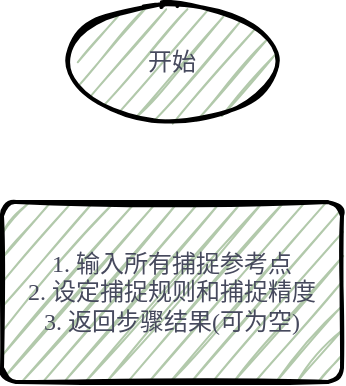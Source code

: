 <mxfile version="16.5.6" type="github" pages="2">
  <diagram id="wzdsWw9jXHrM9GS0sqsX" name="第 1 页">
    <mxGraphModel dx="1588" dy="659" grid="1" gridSize="10" guides="1" tooltips="1" connect="1" arrows="1" fold="1" page="0" pageScale="1" pageWidth="827" pageHeight="1169" math="0" shadow="0">
      <root>
        <mxCell id="0" />
        <mxCell id="1" parent="0" />
        <mxCell id="fWwcOxU5g4pAKZFCgniP-1" value="开始" style="strokeWidth=2;html=1;shape=mxgraph.flowchart.start_1;whiteSpace=wrap;rounded=1;sketch=1;fontFamily=Comic Sans MS;fontColor=#46495D;fillColor=#B2C9AB;" vertex="1" parent="1">
          <mxGeometry x="-110" y="120" width="100" height="60" as="geometry" />
        </mxCell>
        <mxCell id="fWwcOxU5g4pAKZFCgniP-2" value="1. 输入所有捕捉参考点&lt;br&gt;2. 设定捕捉规则和捕捉精度&lt;br&gt;3. 返回步骤结果(可为空)" style="rounded=1;whiteSpace=wrap;html=1;absoluteArcSize=1;arcSize=14;strokeWidth=2;sketch=1;fontFamily=Comic Sans MS;fontColor=#46495D;fillColor=#B2C9AB;" vertex="1" parent="1">
          <mxGeometry x="-145" y="220" width="170" height="90" as="geometry" />
        </mxCell>
      </root>
    </mxGraphModel>
  </diagram>
  <diagram id="rsBDB1h3VEh9B0MV6QZG" name="bim-viewer">
    <mxGraphModel dx="2226" dy="1191" grid="1" gridSize="10" guides="1" tooltips="1" connect="1" arrows="1" fold="1" page="0" pageScale="1" pageWidth="827" pageHeight="1169" math="0" shadow="0">
      <root>
        <mxCell id="Tq8Bxf-71OLsYApR5Mtn-0" />
        <mxCell id="Tq8Bxf-71OLsYApR5Mtn-1" parent="Tq8Bxf-71OLsYApR5Mtn-0" />
        <mxCell id="Tq8Bxf-71OLsYApR5Mtn-28" style="edgeStyle=orthogonalEdgeStyle;rounded=0;orthogonalLoop=1;jettySize=auto;html=1;exitX=1;exitY=0.5;exitDx=0;exitDy=0;entryX=0;entryY=0.5;entryDx=0;entryDy=0;" edge="1" parent="Tq8Bxf-71OLsYApR5Mtn-1" source="Tq8Bxf-71OLsYApR5Mtn-2" target="Tq8Bxf-71OLsYApR5Mtn-27">
          <mxGeometry relative="1" as="geometry" />
        </mxCell>
        <mxCell id="Tq8Bxf-71OLsYApR5Mtn-31" style="edgeStyle=orthogonalEdgeStyle;rounded=0;orthogonalLoop=1;jettySize=auto;html=1;exitX=1;exitY=0.5;exitDx=0;exitDy=0;entryX=0;entryY=0.5;entryDx=0;entryDy=0;" edge="1" parent="Tq8Bxf-71OLsYApR5Mtn-1" source="Tq8Bxf-71OLsYApR5Mtn-2" target="Tq8Bxf-71OLsYApR5Mtn-30">
          <mxGeometry relative="1" as="geometry" />
        </mxCell>
        <mxCell id="Tq8Bxf-71OLsYApR5Mtn-40" style="edgeStyle=orthogonalEdgeStyle;rounded=0;orthogonalLoop=1;jettySize=auto;html=1;exitX=1;exitY=0.5;exitDx=0;exitDy=0;entryX=0;entryY=0.5;entryDx=0;entryDy=0;" edge="1" parent="Tq8Bxf-71OLsYApR5Mtn-1" source="Tq8Bxf-71OLsYApR5Mtn-2" target="Tq8Bxf-71OLsYApR5Mtn-36">
          <mxGeometry relative="1" as="geometry" />
        </mxCell>
        <mxCell id="Tq8Bxf-71OLsYApR5Mtn-41" style="edgeStyle=orthogonalEdgeStyle;rounded=0;orthogonalLoop=1;jettySize=auto;html=1;exitX=1;exitY=0.5;exitDx=0;exitDy=0;entryX=0;entryY=0.5;entryDx=0;entryDy=0;" edge="1" parent="Tq8Bxf-71OLsYApR5Mtn-1" source="Tq8Bxf-71OLsYApR5Mtn-2" target="Tq8Bxf-71OLsYApR5Mtn-39">
          <mxGeometry relative="1" as="geometry">
            <Array as="points">
              <mxPoint x="-140" y="16" />
              <mxPoint x="-140" y="531" />
            </Array>
          </mxGeometry>
        </mxCell>
        <mxCell id="Tq8Bxf-71OLsYApR5Mtn-2" value="&lt;Viewer3DContainer /&gt;" style="swimlane;fontStyle=1;align=center;verticalAlign=top;childLayout=stackLayout;horizontal=1;startSize=26;horizontalStack=0;resizeParent=1;resizeParentMax=0;resizeLast=0;collapsible=1;marginBottom=0;rounded=1;sketch=1;fontFamily=Comic Sans MS;fontColor=#46495D;strokeColor=#788AA3;fillColor=#B2C9AB;" vertex="1" parent="Tq8Bxf-71OLsYApR5Mtn-1">
          <mxGeometry x="-430" y="-10" width="230" height="52" as="geometry" />
        </mxCell>
        <mxCell id="Tq8Bxf-71OLsYApR5Mtn-3" value="+ field: type" style="text;strokeColor=none;fillColor=none;align=left;verticalAlign=top;spacingLeft=4;spacingRight=4;overflow=hidden;rotatable=0;points=[[0,0.5],[1,0.5]];portConstraint=eastwest;rounded=1;sketch=1;fontFamily=Comic Sans MS;fontColor=#46495D;" vertex="1" parent="Tq8Bxf-71OLsYApR5Mtn-2">
          <mxGeometry y="26" width="230" height="26" as="geometry" />
        </mxCell>
        <mxCell id="Tq8Bxf-71OLsYApR5Mtn-14" style="edgeStyle=orthogonalEdgeStyle;rounded=0;orthogonalLoop=1;jettySize=auto;html=1;exitX=1;exitY=0.5;exitDx=0;exitDy=0;entryX=0;entryY=0.5;entryDx=0;entryDy=0;" edge="1" parent="Tq8Bxf-71OLsYApR5Mtn-1" source="Tq8Bxf-71OLsYApR5Mtn-2" target="Tq8Bxf-71OLsYApR5Mtn-8">
          <mxGeometry relative="1" as="geometry">
            <mxPoint x="130" y="-44" as="sourcePoint" />
          </mxGeometry>
        </mxCell>
        <mxCell id="Tq8Bxf-71OLsYApR5Mtn-8" value="View3D" style="swimlane;fontStyle=1;align=center;verticalAlign=top;childLayout=stackLayout;horizontal=1;startSize=26;horizontalStack=0;resizeParent=1;resizeParentMax=0;resizeLast=0;collapsible=1;marginBottom=0;rounded=1;sketch=1;fontFamily=Comic Sans MS;fontColor=#46495D;strokeColor=#788AA3;fillColor=#B2C9AB;" vertex="1" parent="Tq8Bxf-71OLsYApR5Mtn-1">
          <mxGeometry x="200" y="10" width="160" height="398" as="geometry" />
        </mxCell>
        <mxCell id="Tq8Bxf-71OLsYApR5Mtn-9" value="+ renderer" style="text;strokeColor=none;fillColor=none;align=left;verticalAlign=top;spacingLeft=4;spacingRight=4;overflow=hidden;rotatable=0;points=[[0,0.5],[1,0.5]];portConstraint=eastwest;rounded=1;sketch=1;fontFamily=Comic Sans MS;fontColor=#46495D;" vertex="1" parent="Tq8Bxf-71OLsYApR5Mtn-8">
          <mxGeometry y="26" width="160" height="26" as="geometry" />
        </mxCell>
        <mxCell id="Tq8Bxf-71OLsYApR5Mtn-16" value="+ css2dRenderer" style="text;strokeColor=none;fillColor=none;align=left;verticalAlign=top;spacingLeft=4;spacingRight=4;overflow=hidden;rotatable=0;points=[[0,0.5],[1,0.5]];portConstraint=eastwest;rounded=1;sketch=1;fontFamily=Comic Sans MS;fontColor=#46495D;" vertex="1" parent="Tq8Bxf-71OLsYApR5Mtn-8">
          <mxGeometry y="52" width="160" height="26" as="geometry" />
        </mxCell>
        <mxCell id="Tq8Bxf-71OLsYApR5Mtn-67" value="+ scene" style="text;strokeColor=none;fillColor=none;align=left;verticalAlign=top;spacingLeft=4;spacingRight=4;overflow=hidden;rotatable=0;points=[[0,0.5],[1,0.5]];portConstraint=eastwest;rounded=1;sketch=1;fontFamily=Comic Sans MS;fontColor=#46495D;" vertex="1" parent="Tq8Bxf-71OLsYApR5Mtn-8">
          <mxGeometry y="78" width="160" height="26" as="geometry" />
        </mxCell>
        <mxCell id="Tq8Bxf-71OLsYApR5Mtn-68" value="+ controls" style="text;strokeColor=none;fillColor=none;align=left;verticalAlign=top;spacingLeft=4;spacingRight=4;overflow=hidden;rotatable=0;points=[[0,0.5],[1,0.5]];portConstraint=eastwest;rounded=1;sketch=1;fontFamily=Comic Sans MS;fontColor=#46495D;" vertex="1" parent="Tq8Bxf-71OLsYApR5Mtn-8">
          <mxGeometry y="104" width="160" height="26" as="geometry" />
        </mxCell>
        <mxCell id="Tq8Bxf-71OLsYApR5Mtn-42" value="+ stats" style="text;strokeColor=none;fillColor=none;align=left;verticalAlign=top;spacingLeft=4;spacingRight=4;overflow=hidden;rotatable=0;points=[[0,0.5],[1,0.5]];portConstraint=eastwest;rounded=1;sketch=1;fontFamily=Comic Sans MS;fontColor=#46495D;" vertex="1" parent="Tq8Bxf-71OLsYApR5Mtn-8">
          <mxGeometry y="130" width="160" height="26" as="geometry" />
        </mxCell>
        <mxCell id="Tq8Bxf-71OLsYApR5Mtn-10" value="" style="line;strokeWidth=1;fillColor=none;align=left;verticalAlign=middle;spacingTop=-1;spacingLeft=3;spacingRight=3;rotatable=0;labelPosition=right;points=[];portConstraint=eastwest;rounded=1;sketch=1;fontFamily=Comic Sans MS;fontColor=#46495D;" vertex="1" parent="Tq8Bxf-71OLsYApR5Mtn-8">
          <mxGeometry y="156" width="160" height="8" as="geometry" />
        </mxCell>
        <mxCell id="Tq8Bxf-71OLsYApR5Mtn-11" value="+ animate()" style="text;strokeColor=none;fillColor=none;align=left;verticalAlign=top;spacingLeft=4;spacingRight=4;overflow=hidden;rotatable=0;points=[[0,0.5],[1,0.5]];portConstraint=eastwest;rounded=1;sketch=1;fontFamily=Comic Sans MS;fontColor=#46495D;" vertex="1" parent="Tq8Bxf-71OLsYApR5Mtn-8">
          <mxGeometry y="164" width="160" height="26" as="geometry" />
        </mxCell>
        <mxCell id="Tq8Bxf-71OLsYApR5Mtn-17" value="+ resize()" style="text;strokeColor=none;fillColor=none;align=left;verticalAlign=top;spacingLeft=4;spacingRight=4;overflow=hidden;rotatable=0;points=[[0,0.5],[1,0.5]];portConstraint=eastwest;rounded=1;sketch=1;fontFamily=Comic Sans MS;fontColor=#46495D;" vertex="1" parent="Tq8Bxf-71OLsYApR5Mtn-8">
          <mxGeometry y="190" width="160" height="26" as="geometry" />
        </mxCell>
        <mxCell id="Tq8Bxf-71OLsYApR5Mtn-18" value="+ watch() selectedObject…" style="text;strokeColor=none;fillColor=none;align=left;verticalAlign=top;spacingLeft=4;spacingRight=4;overflow=hidden;rotatable=0;points=[[0,0.5],[1,0.5]];portConstraint=eastwest;rounded=1;sketch=1;fontFamily=Comic Sans MS;fontColor=#46495D;" vertex="1" parent="Tq8Bxf-71OLsYApR5Mtn-8">
          <mxGeometry y="216" width="160" height="26" as="geometry" />
        </mxCell>
        <mxCell id="Tq8Bxf-71OLsYApR5Mtn-19" value="+ beforeDestroy()" style="text;strokeColor=none;fillColor=none;align=left;verticalAlign=top;spacingLeft=4;spacingRight=4;overflow=hidden;rotatable=0;points=[[0,0.5],[1,0.5]];portConstraint=eastwest;rounded=1;sketch=1;fontFamily=Comic Sans MS;fontColor=#46495D;" vertex="1" parent="Tq8Bxf-71OLsYApR5Mtn-8">
          <mxGeometry y="242" width="160" height="26" as="geometry" />
        </mxCell>
        <mxCell id="Tq8Bxf-71OLsYApR5Mtn-25" value="+ loadModel()" style="text;strokeColor=none;fillColor=none;align=left;verticalAlign=top;spacingLeft=4;spacingRight=4;overflow=hidden;rotatable=0;points=[[0,0.5],[1,0.5]];portConstraint=eastwest;rounded=1;sketch=1;fontFamily=Comic Sans MS;fontColor=#46495D;" vertex="1" parent="Tq8Bxf-71OLsYApR5Mtn-8">
          <mxGeometry y="268" width="160" height="26" as="geometry" />
        </mxCell>
        <mxCell id="Tq8Bxf-71OLsYApR5Mtn-49" value="+ enableRender()" style="text;strokeColor=none;fillColor=none;align=left;verticalAlign=top;spacingLeft=4;spacingRight=4;overflow=hidden;rotatable=0;points=[[0,0.5],[1,0.5]];portConstraint=eastwest;rounded=1;sketch=1;fontFamily=Comic Sans MS;fontColor=#46495D;" vertex="1" parent="Tq8Bxf-71OLsYApR5Mtn-8">
          <mxGeometry y="294" width="160" height="26" as="geometry" />
        </mxCell>
        <mxCell id="Tq8Bxf-71OLsYApR5Mtn-50" value="+ selectObject()" style="text;strokeColor=none;fillColor=none;align=left;verticalAlign=top;spacingLeft=4;spacingRight=4;overflow=hidden;rotatable=0;points=[[0,0.5],[1,0.5]];portConstraint=eastwest;rounded=1;sketch=1;fontFamily=Comic Sans MS;fontColor=#46495D;" vertex="1" parent="Tq8Bxf-71OLsYApR5Mtn-8">
          <mxGeometry y="320" width="160" height="26" as="geometry" />
        </mxCell>
        <mxCell id="Tq8Bxf-71OLsYApR5Mtn-51" value="+ flyTo()" style="text;strokeColor=none;fillColor=none;align=left;verticalAlign=top;spacingLeft=4;spacingRight=4;overflow=hidden;rotatable=0;points=[[0,0.5],[1,0.5]];portConstraint=eastwest;rounded=1;sketch=1;fontFamily=Comic Sans MS;fontColor=#46495D;" vertex="1" parent="Tq8Bxf-71OLsYApR5Mtn-8">
          <mxGeometry y="346" width="160" height="26" as="geometry" />
        </mxCell>
        <mxCell id="Tq8Bxf-71OLsYApR5Mtn-63" value="+ clearSelection()" style="text;strokeColor=none;fillColor=none;align=left;verticalAlign=top;spacingLeft=4;spacingRight=4;overflow=hidden;rotatable=0;points=[[0,0.5],[1,0.5]];portConstraint=eastwest;rounded=1;sketch=1;fontFamily=Comic Sans MS;fontColor=#46495D;" vertex="1" parent="Tq8Bxf-71OLsYApR5Mtn-8">
          <mxGeometry y="372" width="160" height="26" as="geometry" />
        </mxCell>
        <mxCell id="Tq8Bxf-71OLsYApR5Mtn-20" value="CoordinateAxesViewport" style="swimlane;fontStyle=1;align=center;verticalAlign=top;childLayout=stackLayout;horizontal=1;startSize=26;horizontalStack=0;resizeParent=1;resizeParentMax=0;resizeLast=0;collapsible=1;marginBottom=0;rounded=1;sketch=1;fontFamily=Comic Sans MS;fontColor=#46495D;strokeColor=#788AA3;fillColor=#B2C9AB;" vertex="1" parent="Tq8Bxf-71OLsYApR5Mtn-1">
          <mxGeometry x="490" y="30" width="160" height="112" as="geometry" />
        </mxCell>
        <mxCell id="Tq8Bxf-71OLsYApR5Mtn-33" value="// 显示坐标轴" style="text;strokeColor=none;fillColor=none;align=left;verticalAlign=top;spacingLeft=4;spacingRight=4;overflow=hidden;rotatable=0;points=[[0,0.5],[1,0.5]];portConstraint=eastwest;rounded=1;sketch=1;fontFamily=Comic Sans MS;fontColor=#46495D;fontStyle=1" vertex="1" parent="Tq8Bxf-71OLsYApR5Mtn-20">
          <mxGeometry y="26" width="160" height="26" as="geometry" />
        </mxCell>
        <mxCell id="Tq8Bxf-71OLsYApR5Mtn-21" value="+ renderer" style="text;strokeColor=none;fillColor=none;align=left;verticalAlign=top;spacingLeft=4;spacingRight=4;overflow=hidden;rotatable=0;points=[[0,0.5],[1,0.5]];portConstraint=eastwest;rounded=1;sketch=1;fontFamily=Comic Sans MS;fontColor=#46495D;" vertex="1" parent="Tq8Bxf-71OLsYApR5Mtn-20">
          <mxGeometry y="52" width="160" height="26" as="geometry" />
        </mxCell>
        <mxCell id="Tq8Bxf-71OLsYApR5Mtn-22" value="" style="line;strokeWidth=1;fillColor=none;align=left;verticalAlign=middle;spacingTop=-1;spacingLeft=3;spacingRight=3;rotatable=0;labelPosition=right;points=[];portConstraint=eastwest;rounded=1;sketch=1;fontFamily=Comic Sans MS;fontColor=#46495D;" vertex="1" parent="Tq8Bxf-71OLsYApR5Mtn-20">
          <mxGeometry y="78" width="160" height="8" as="geometry" />
        </mxCell>
        <mxCell id="Tq8Bxf-71OLsYApR5Mtn-23" value="+ setHostRenderer()" style="text;strokeColor=none;fillColor=none;align=left;verticalAlign=top;spacingLeft=4;spacingRight=4;overflow=hidden;rotatable=0;points=[[0,0.5],[1,0.5]];portConstraint=eastwest;rounded=1;sketch=1;fontFamily=Comic Sans MS;fontColor=#46495D;" vertex="1" parent="Tq8Bxf-71OLsYApR5Mtn-20">
          <mxGeometry y="86" width="160" height="26" as="geometry" />
        </mxCell>
        <mxCell id="Tq8Bxf-71OLsYApR5Mtn-24" style="edgeStyle=orthogonalEdgeStyle;rounded=0;orthogonalLoop=1;jettySize=auto;html=1;exitX=1;exitY=0.5;exitDx=0;exitDy=0;entryX=0;entryY=0.5;entryDx=0;entryDy=0;" edge="1" parent="Tq8Bxf-71OLsYApR5Mtn-1" source="Tq8Bxf-71OLsYApR5Mtn-9" target="Tq8Bxf-71OLsYApR5Mtn-21">
          <mxGeometry relative="1" as="geometry" />
        </mxCell>
        <mxCell id="Tq8Bxf-71OLsYApR5Mtn-26" value="&lt;BimTree /&gt;" style="swimlane;fontStyle=1;align=center;verticalAlign=top;childLayout=stackLayout;horizontal=1;startSize=26;horizontalStack=0;resizeParent=1;resizeParentMax=0;resizeLast=0;collapsible=1;marginBottom=0;rounded=1;sketch=1;fontFamily=Comic Sans MS;fontColor=#46495D;strokeColor=#788AA3;fillColor=#B2C9AB;" vertex="1" parent="Tq8Bxf-71OLsYApR5Mtn-1">
          <mxGeometry x="-80" y="170" width="230" height="52" as="geometry" />
        </mxCell>
        <mxCell id="Tq8Bxf-71OLsYApR5Mtn-27" value="+ viewer" style="text;strokeColor=none;fillColor=none;align=left;verticalAlign=top;spacingLeft=4;spacingRight=4;overflow=hidden;rotatable=0;points=[[0,0.5],[1,0.5]];portConstraint=eastwest;rounded=1;sketch=1;fontFamily=Comic Sans MS;fontColor=#46495D;" vertex="1" parent="Tq8Bxf-71OLsYApR5Mtn-26">
          <mxGeometry y="26" width="230" height="26" as="geometry" />
        </mxCell>
        <mxCell id="Tq8Bxf-71OLsYApR5Mtn-29" value="&lt;PropertyPanel /&gt;" style="swimlane;fontStyle=1;align=center;verticalAlign=top;childLayout=stackLayout;horizontal=1;startSize=26;horizontalStack=0;resizeParent=1;resizeParentMax=0;resizeLast=0;collapsible=1;marginBottom=0;rounded=1;sketch=1;fontFamily=Comic Sans MS;fontColor=#46495D;strokeColor=#788AA3;fillColor=#B2C9AB;" vertex="1" parent="Tq8Bxf-71OLsYApR5Mtn-1">
          <mxGeometry x="-80" y="270" width="230" height="78" as="geometry" />
        </mxCell>
        <mxCell id="Tq8Bxf-71OLsYApR5Mtn-30" value="+ scene" style="text;strokeColor=none;fillColor=none;align=left;verticalAlign=top;spacingLeft=4;spacingRight=4;overflow=hidden;rotatable=0;points=[[0,0.5],[1,0.5]];portConstraint=eastwest;rounded=1;sketch=1;fontFamily=Comic Sans MS;fontColor=#46495D;" vertex="1" parent="Tq8Bxf-71OLsYApR5Mtn-29">
          <mxGeometry y="26" width="230" height="26" as="geometry" />
        </mxCell>
        <mxCell id="Tq8Bxf-71OLsYApR5Mtn-32" value="+ objId" style="text;strokeColor=none;fillColor=none;align=left;verticalAlign=top;spacingLeft=4;spacingRight=4;overflow=hidden;rotatable=0;points=[[0,0.5],[1,0.5]];portConstraint=eastwest;rounded=1;sketch=1;fontFamily=Comic Sans MS;fontColor=#46495D;" vertex="1" parent="Tq8Bxf-71OLsYApR5Mtn-29">
          <mxGeometry y="52" width="230" height="26" as="geometry" />
        </mxCell>
        <mxCell id="Tq8Bxf-71OLsYApR5Mtn-35" value="&lt;SnapshotPanel /&gt; 展示截图结果" style="swimlane;fontStyle=1;align=center;verticalAlign=top;childLayout=stackLayout;horizontal=1;startSize=26;horizontalStack=0;resizeParent=1;resizeParentMax=0;resizeLast=0;collapsible=1;marginBottom=0;rounded=1;sketch=1;fontFamily=Comic Sans MS;fontColor=#46495D;strokeColor=#788AA3;fillColor=#B2C9AB;" vertex="1" parent="Tq8Bxf-71OLsYApR5Mtn-1">
          <mxGeometry x="-80" y="390" width="230" height="52" as="geometry" />
        </mxCell>
        <mxCell id="Tq8Bxf-71OLsYApR5Mtn-36" value="+ canvas" style="text;strokeColor=none;fillColor=none;align=left;verticalAlign=top;spacingLeft=4;spacingRight=4;overflow=hidden;rotatable=0;points=[[0,0.5],[1,0.5]];portConstraint=eastwest;rounded=1;sketch=1;fontFamily=Comic Sans MS;fontColor=#46495D;" vertex="1" parent="Tq8Bxf-71OLsYApR5Mtn-35">
          <mxGeometry y="26" width="230" height="26" as="geometry" />
        </mxCell>
        <mxCell id="Tq8Bxf-71OLsYApR5Mtn-37" value="&lt;BottomBar /&gt;" style="swimlane;fontStyle=1;align=center;verticalAlign=top;childLayout=stackLayout;horizontal=1;startSize=26;horizontalStack=0;resizeParent=1;resizeParentMax=0;resizeLast=0;collapsible=1;marginBottom=0;rounded=1;sketch=1;fontFamily=Comic Sans MS;fontColor=#46495D;strokeColor=#788AA3;fillColor=#B2C9AB;" vertex="1" parent="Tq8Bxf-71OLsYApR5Mtn-1">
          <mxGeometry x="-80" y="490" width="230" height="82" as="geometry" />
        </mxCell>
        <mxCell id="Tq8Bxf-71OLsYApR5Mtn-39" value="&lt;span style=&quot;color: rgb(70 , 73 , 93) ; font-family: &amp;#34;comic sans ms&amp;#34; ; font-size: 12px ; font-style: normal ; font-weight: 700 ; letter-spacing: normal ; text-align: center ; text-indent: 0px ; text-transform: none ; word-spacing: 0px ; background-color: rgb(255 , 255 , 255) ; display: inline ; float: none&quot;&gt;// 展示场景统计信息、相机位置、快捷键&lt;/span&gt;" style="text;whiteSpace=wrap;html=1;" vertex="1" parent="Tq8Bxf-71OLsYApR5Mtn-37">
          <mxGeometry y="26" width="230" height="30" as="geometry" />
        </mxCell>
        <mxCell id="Tq8Bxf-71OLsYApR5Mtn-38" value="+ viewer" style="text;strokeColor=none;fillColor=none;align=left;verticalAlign=top;spacingLeft=4;spacingRight=4;overflow=hidden;rotatable=0;points=[[0,0.5],[1,0.5]];portConstraint=eastwest;rounded=1;sketch=1;fontFamily=Comic Sans MS;fontColor=#46495D;" vertex="1" parent="Tq8Bxf-71OLsYApR5Mtn-37">
          <mxGeometry y="56" width="230" height="26" as="geometry" />
        </mxCell>
        <mxCell id="Tq8Bxf-71OLsYApR5Mtn-43" value="&lt;ProjectsPanel /&gt;" style="swimlane;fontStyle=1;align=center;verticalAlign=top;childLayout=stackLayout;horizontal=1;startSize=26;horizontalStack=0;resizeParent=1;resizeParentMax=0;resizeLast=0;collapsible=1;marginBottom=0;rounded=1;sketch=1;fontFamily=Comic Sans MS;fontColor=#46495D;strokeColor=#788AA3;fillColor=#B2C9AB;" vertex="1" parent="Tq8Bxf-71OLsYApR5Mtn-1">
          <mxGeometry x="-430" y="-120" width="230" height="52" as="geometry" />
        </mxCell>
        <mxCell id="Tq8Bxf-71OLsYApR5Mtn-44" value="+ field: type" style="text;strokeColor=none;fillColor=none;align=left;verticalAlign=top;spacingLeft=4;spacingRight=4;overflow=hidden;rotatable=0;points=[[0,0.5],[1,0.5]];portConstraint=eastwest;rounded=1;sketch=1;fontFamily=Comic Sans MS;fontColor=#46495D;" vertex="1" parent="Tq8Bxf-71OLsYApR5Mtn-43">
          <mxGeometry y="26" width="230" height="26" as="geometry" />
        </mxCell>
        <mxCell id="Tq8Bxf-71OLsYApR5Mtn-45" style="edgeStyle=orthogonalEdgeStyle;rounded=0;orthogonalLoop=1;jettySize=auto;html=1;exitX=0;exitY=0.5;exitDx=0;exitDy=0;entryX=0.5;entryY=0;entryDx=0;entryDy=0;" edge="1" parent="Tq8Bxf-71OLsYApR5Mtn-1" source="Tq8Bxf-71OLsYApR5Mtn-44" target="Tq8Bxf-71OLsYApR5Mtn-2">
          <mxGeometry relative="1" as="geometry" />
        </mxCell>
        <mxCell id="Tq8Bxf-71OLsYApR5Mtn-46" value="&lt;BasePanel /&gt;" style="swimlane;fontStyle=1;align=center;verticalAlign=top;childLayout=stackLayout;horizontal=1;startSize=26;horizontalStack=0;resizeParent=1;resizeParentMax=0;resizeLast=0;collapsible=1;marginBottom=0;rounded=1;sketch=1;fontFamily=Comic Sans MS;fontColor=#46495D;strokeColor=#788AA3;fillColor=#B2C9AB;" vertex="1" parent="Tq8Bxf-71OLsYApR5Mtn-1">
          <mxGeometry x="200" y="480" width="230" height="52" as="geometry" />
        </mxCell>
        <mxCell id="Tq8Bxf-71OLsYApR5Mtn-47" value="// 可以拖拽，可调整，可关闭面板" style="text;strokeColor=none;fillColor=none;align=left;verticalAlign=top;spacingLeft=4;spacingRight=4;overflow=hidden;rotatable=0;points=[[0,0.5],[1,0.5]];portConstraint=eastwest;rounded=1;sketch=1;fontFamily=Comic Sans MS;fontColor=#46495D;" vertex="1" parent="Tq8Bxf-71OLsYApR5Mtn-46">
          <mxGeometry y="26" width="230" height="26" as="geometry" />
        </mxCell>
        <mxCell id="Tq8Bxf-71OLsYApR5Mtn-48" style="edgeStyle=orthogonalEdgeStyle;rounded=0;orthogonalLoop=1;jettySize=auto;html=1;exitX=1;exitY=0.5;exitDx=0;exitDy=0;entryX=0;entryY=0.75;entryDx=0;entryDy=0;" edge="1" parent="Tq8Bxf-71OLsYApR5Mtn-1" source="Tq8Bxf-71OLsYApR5Mtn-27" target="Tq8Bxf-71OLsYApR5Mtn-46">
          <mxGeometry relative="1" as="geometry" />
        </mxCell>
        <mxCell id="Tq8Bxf-71OLsYApR5Mtn-52" value="Viewer3DUtils" style="swimlane;fontStyle=1;align=center;verticalAlign=top;childLayout=stackLayout;horizontal=1;startSize=26;horizontalStack=0;resizeParent=1;resizeParentMax=0;resizeLast=0;collapsible=1;marginBottom=0;rounded=1;sketch=1;fontFamily=Comic Sans MS;fontColor=#46495D;strokeColor=#788AA3;fillColor=#B2C9AB;" vertex="1" parent="Tq8Bxf-71OLsYApR5Mtn-1">
          <mxGeometry x="490" y="192" width="250" height="112" as="geometry" />
        </mxCell>
        <mxCell id="Tq8Bxf-71OLsYApR5Mtn-53" value="+ field: type" style="text;strokeColor=none;fillColor=none;align=left;verticalAlign=top;spacingLeft=4;spacingRight=4;overflow=hidden;rotatable=0;points=[[0,0.5],[1,0.5]];portConstraint=eastwest;rounded=1;sketch=1;fontFamily=Comic Sans MS;fontColor=#46495D;" vertex="1" parent="Tq8Bxf-71OLsYApR5Mtn-52">
          <mxGeometry y="26" width="250" height="26" as="geometry" />
        </mxCell>
        <mxCell id="Tq8Bxf-71OLsYApR5Mtn-54" value="" style="line;strokeWidth=1;fillColor=none;align=left;verticalAlign=middle;spacingTop=-1;spacingLeft=3;spacingRight=3;rotatable=0;labelPosition=right;points=[];portConstraint=eastwest;rounded=1;sketch=1;fontFamily=Comic Sans MS;fontColor=#46495D;" vertex="1" parent="Tq8Bxf-71OLsYApR5Mtn-52">
          <mxGeometry y="52" width="250" height="8" as="geometry" />
        </mxCell>
        <mxCell id="Tq8Bxf-71OLsYApR5Mtn-55" value="+ getCameraPositionByObjects()" style="text;strokeColor=none;fillColor=none;align=left;verticalAlign=top;spacingLeft=4;spacingRight=4;overflow=hidden;rotatable=0;points=[[0,0.5],[1,0.5]];portConstraint=eastwest;rounded=1;sketch=1;fontFamily=Comic Sans MS;fontColor=#46495D;" vertex="1" parent="Tq8Bxf-71OLsYApR5Mtn-52">
          <mxGeometry y="60" width="250" height="26" as="geometry" />
        </mxCell>
        <mxCell id="Tq8Bxf-71OLsYApR5Mtn-56" value="+ twinkle()" style="text;strokeColor=none;fillColor=none;align=left;verticalAlign=top;spacingLeft=4;spacingRight=4;overflow=hidden;rotatable=0;points=[[0,0.5],[1,0.5]];portConstraint=eastwest;rounded=1;sketch=1;fontFamily=Comic Sans MS;fontColor=#46495D;" vertex="1" parent="Tq8Bxf-71OLsYApR5Mtn-52">
          <mxGeometry y="86" width="250" height="26" as="geometry" />
        </mxCell>
        <mxCell id="Tq8Bxf-71OLsYApR5Mtn-57" value="ObjectUtils" style="swimlane;fontStyle=1;align=center;verticalAlign=top;childLayout=stackLayout;horizontal=1;startSize=26;horizontalStack=0;resizeParent=1;resizeParentMax=0;resizeLast=0;collapsible=1;marginBottom=0;rounded=1;sketch=1;fontFamily=Comic Sans MS;fontColor=#46495D;strokeColor=#788AA3;fillColor=#B2C9AB;" vertex="1" parent="Tq8Bxf-71OLsYApR5Mtn-1">
          <mxGeometry x="490" y="340" width="250" height="346" as="geometry" />
        </mxCell>
        <mxCell id="Tq8Bxf-71OLsYApR5Mtn-58" value="+ field: type" style="text;strokeColor=none;fillColor=none;align=left;verticalAlign=top;spacingLeft=4;spacingRight=4;overflow=hidden;rotatable=0;points=[[0,0.5],[1,0.5]];portConstraint=eastwest;rounded=1;sketch=1;fontFamily=Comic Sans MS;fontColor=#46495D;" vertex="1" parent="Tq8Bxf-71OLsYApR5Mtn-57">
          <mxGeometry y="26" width="250" height="26" as="geometry" />
        </mxCell>
        <mxCell id="Tq8Bxf-71OLsYApR5Mtn-59" value="" style="line;strokeWidth=1;fillColor=none;align=left;verticalAlign=middle;spacingTop=-1;spacingLeft=3;spacingRight=3;rotatable=0;labelPosition=right;points=[];portConstraint=eastwest;rounded=1;sketch=1;fontFamily=Comic Sans MS;fontColor=#46495D;" vertex="1" parent="Tq8Bxf-71OLsYApR5Mtn-57">
          <mxGeometry y="52" width="250" height="8" as="geometry" />
        </mxCell>
        <mxCell id="Tq8Bxf-71OLsYApR5Mtn-60" value="+ hasOutlines()" style="text;strokeColor=none;fillColor=none;align=left;verticalAlign=top;spacingLeft=4;spacingRight=4;overflow=hidden;rotatable=0;points=[[0,0.5],[1,0.5]];portConstraint=eastwest;rounded=1;sketch=1;fontFamily=Comic Sans MS;fontColor=#46495D;" vertex="1" parent="Tq8Bxf-71OLsYApR5Mtn-57">
          <mxGeometry y="60" width="250" height="26" as="geometry" />
        </mxCell>
        <mxCell id="Tq8Bxf-71OLsYApR5Mtn-66" value="+ addOutlines()" style="text;strokeColor=none;fillColor=none;align=left;verticalAlign=top;spacingLeft=4;spacingRight=4;overflow=hidden;rotatable=0;points=[[0,0.5],[1,0.5]];portConstraint=eastwest;rounded=1;sketch=1;fontFamily=Comic Sans MS;fontColor=#46495D;" vertex="1" parent="Tq8Bxf-71OLsYApR5Mtn-57">
          <mxGeometry y="86" width="250" height="26" as="geometry" />
        </mxCell>
        <mxCell id="Tq8Bxf-71OLsYApR5Mtn-84" value="+ removeOutlines()" style="text;strokeColor=none;fillColor=none;align=left;verticalAlign=top;spacingLeft=4;spacingRight=4;overflow=hidden;rotatable=0;points=[[0,0.5],[1,0.5]];portConstraint=eastwest;rounded=1;sketch=1;fontFamily=Comic Sans MS;fontColor=#46495D;" vertex="1" parent="Tq8Bxf-71OLsYApR5Mtn-57">
          <mxGeometry y="112" width="250" height="26" as="geometry" />
        </mxCell>
        <mxCell id="Tq8Bxf-71OLsYApR5Mtn-61" value="+ setOutlinesVisibility()" style="text;strokeColor=none;fillColor=none;align=left;verticalAlign=top;spacingLeft=4;spacingRight=4;overflow=hidden;rotatable=0;points=[[0,0.5],[1,0.5]];portConstraint=eastwest;rounded=1;sketch=1;fontFamily=Comic Sans MS;fontColor=#46495D;" vertex="1" parent="Tq8Bxf-71OLsYApR5Mtn-57">
          <mxGeometry y="138" width="250" height="26" as="geometry" />
        </mxCell>
        <mxCell id="Tq8Bxf-71OLsYApR5Mtn-62" value="+ revertObjectOpacityByUuid()" style="text;strokeColor=none;fillColor=none;align=left;verticalAlign=top;spacingLeft=4;spacingRight=4;overflow=hidden;rotatable=0;points=[[0,0.5],[1,0.5]];portConstraint=eastwest;rounded=1;sketch=1;fontFamily=Comic Sans MS;fontColor=#46495D;" vertex="1" parent="Tq8Bxf-71OLsYApR5Mtn-57">
          <mxGeometry y="164" width="250" height="26" as="geometry" />
        </mxCell>
        <mxCell id="Tq8Bxf-71OLsYApR5Mtn-64" value="+ revertWireframeModeByUuid()" style="text;strokeColor=none;fillColor=none;align=left;verticalAlign=top;spacingLeft=4;spacingRight=4;overflow=hidden;rotatable=0;points=[[0,0.5],[1,0.5]];portConstraint=eastwest;rounded=1;sketch=1;fontFamily=Comic Sans MS;fontColor=#46495D;" vertex="1" parent="Tq8Bxf-71OLsYApR5Mtn-57">
          <mxGeometry y="190" width="250" height="26" as="geometry" />
        </mxCell>
        <mxCell id="Tq8Bxf-71OLsYApR5Mtn-65" value="+ setWireframeModeByUuid()" style="text;strokeColor=none;fillColor=none;align=left;verticalAlign=top;spacingLeft=4;spacingRight=4;overflow=hidden;rotatable=0;points=[[0,0.5],[1,0.5]];portConstraint=eastwest;rounded=1;sketch=1;fontFamily=Comic Sans MS;fontColor=#46495D;" vertex="1" parent="Tq8Bxf-71OLsYApR5Mtn-57">
          <mxGeometry y="216" width="250" height="26" as="geometry" />
        </mxCell>
        <mxCell id="Tq8Bxf-71OLsYApR5Mtn-80" value="+ unexplodeObject(exploder)" style="text;strokeColor=none;fillColor=none;align=left;verticalAlign=top;spacingLeft=4;spacingRight=4;overflow=hidden;rotatable=0;points=[[0,0.5],[1,0.5]];portConstraint=eastwest;rounded=1;sketch=1;fontFamily=Comic Sans MS;fontColor=#46495D;" vertex="1" parent="Tq8Bxf-71OLsYApR5Mtn-57">
          <mxGeometry y="242" width="250" height="26" as="geometry" />
        </mxCell>
        <mxCell id="Tq8Bxf-71OLsYApR5Mtn-81" value="+ explodeObject(scene, object)" style="text;strokeColor=none;fillColor=none;align=left;verticalAlign=top;spacingLeft=4;spacingRight=4;overflow=hidden;rotatable=0;points=[[0,0.5],[1,0.5]];portConstraint=eastwest;rounded=1;sketch=1;fontFamily=Comic Sans MS;fontColor=#46495D;" vertex="1" parent="Tq8Bxf-71OLsYApR5Mtn-57">
          <mxGeometry y="268" width="250" height="26" as="geometry" />
        </mxCell>
        <mxCell id="Tq8Bxf-71OLsYApR5Mtn-82" value="+ distinctFloors(scene, [uuids])" style="text;strokeColor=none;fillColor=none;align=left;verticalAlign=top;spacingLeft=4;spacingRight=4;overflow=hidden;rotatable=0;points=[[0,0.5],[1,0.5]];portConstraint=eastwest;rounded=1;sketch=1;fontFamily=Comic Sans MS;fontColor=#46495D;" vertex="1" parent="Tq8Bxf-71OLsYApR5Mtn-57">
          <mxGeometry y="294" width="250" height="26" as="geometry" />
        </mxCell>
        <mxCell id="Tq8Bxf-71OLsYApR5Mtn-83" value="+ traverseObjectByFloors()" style="text;strokeColor=none;fillColor=none;align=left;verticalAlign=top;spacingLeft=4;spacingRight=4;overflow=hidden;rotatable=0;points=[[0,0.5],[1,0.5]];portConstraint=eastwest;rounded=1;sketch=1;fontFamily=Comic Sans MS;fontColor=#46495D;" vertex="1" parent="Tq8Bxf-71OLsYApR5Mtn-57">
          <mxGeometry y="320" width="250" height="26" as="geometry" />
        </mxCell>
        <mxCell id="Tq8Bxf-71OLsYApR5Mtn-69" value="ObjectBoxSection" style="swimlane;fontStyle=1;align=center;verticalAlign=top;childLayout=stackLayout;horizontal=1;startSize=26;horizontalStack=0;resizeParent=1;resizeParentMax=0;resizeLast=0;collapsible=1;marginBottom=0;rounded=1;sketch=1;fontFamily=Comic Sans MS;fontColor=#46495D;strokeColor=#788AA3;fillColor=#B2C9AB;" vertex="1" parent="Tq8Bxf-71OLsYApR5Mtn-1">
          <mxGeometry x="770" y="36" width="160" height="112" as="geometry" />
        </mxCell>
        <mxCell id="Tq8Bxf-71OLsYApR5Mtn-70" value="+ field: type" style="text;strokeColor=none;fillColor=none;align=left;verticalAlign=top;spacingLeft=4;spacingRight=4;overflow=hidden;rotatable=0;points=[[0,0.5],[1,0.5]];portConstraint=eastwest;rounded=1;sketch=1;fontFamily=Comic Sans MS;fontColor=#46495D;" vertex="1" parent="Tq8Bxf-71OLsYApR5Mtn-69">
          <mxGeometry y="26" width="160" height="26" as="geometry" />
        </mxCell>
        <mxCell id="Tq8Bxf-71OLsYApR5Mtn-71" value="" style="line;strokeWidth=1;fillColor=none;align=left;verticalAlign=middle;spacingTop=-1;spacingLeft=3;spacingRight=3;rotatable=0;labelPosition=right;points=[];portConstraint=eastwest;rounded=1;sketch=1;fontFamily=Comic Sans MS;fontColor=#46495D;" vertex="1" parent="Tq8Bxf-71OLsYApR5Mtn-69">
          <mxGeometry y="52" width="160" height="8" as="geometry" />
        </mxCell>
        <mxCell id="Tq8Bxf-71OLsYApR5Mtn-72" value="+ open()" style="text;strokeColor=none;fillColor=none;align=left;verticalAlign=top;spacingLeft=4;spacingRight=4;overflow=hidden;rotatable=0;points=[[0,0.5],[1,0.5]];portConstraint=eastwest;rounded=1;sketch=1;fontFamily=Comic Sans MS;fontColor=#46495D;" vertex="1" parent="Tq8Bxf-71OLsYApR5Mtn-69">
          <mxGeometry y="60" width="160" height="26" as="geometry" />
        </mxCell>
        <mxCell id="Tq8Bxf-71OLsYApR5Mtn-77" value="+ close()" style="text;strokeColor=none;fillColor=none;align=left;verticalAlign=top;spacingLeft=4;spacingRight=4;overflow=hidden;rotatable=0;points=[[0,0.5],[1,0.5]];portConstraint=eastwest;rounded=1;sketch=1;fontFamily=Comic Sans MS;fontColor=#46495D;" vertex="1" parent="Tq8Bxf-71OLsYApR5Mtn-69">
          <mxGeometry y="86" width="160" height="26" as="geometry" />
        </mxCell>
        <mxCell id="Tq8Bxf-71OLsYApR5Mtn-73" value="ObjectPlaneSection" style="swimlane;fontStyle=1;align=center;verticalAlign=top;childLayout=stackLayout;horizontal=1;startSize=26;horizontalStack=0;resizeParent=1;resizeParentMax=0;resizeLast=0;collapsible=1;marginBottom=0;rounded=1;sketch=1;fontFamily=Comic Sans MS;fontColor=#46495D;strokeColor=#788AA3;fillColor=#B2C9AB;" vertex="1" parent="Tq8Bxf-71OLsYApR5Mtn-1">
          <mxGeometry x="770" y="170" width="160" height="112" as="geometry" />
        </mxCell>
        <mxCell id="Tq8Bxf-71OLsYApR5Mtn-74" value="+ field: type" style="text;strokeColor=none;fillColor=none;align=left;verticalAlign=top;spacingLeft=4;spacingRight=4;overflow=hidden;rotatable=0;points=[[0,0.5],[1,0.5]];portConstraint=eastwest;rounded=1;sketch=1;fontFamily=Comic Sans MS;fontColor=#46495D;" vertex="1" parent="Tq8Bxf-71OLsYApR5Mtn-73">
          <mxGeometry y="26" width="160" height="26" as="geometry" />
        </mxCell>
        <mxCell id="Tq8Bxf-71OLsYApR5Mtn-75" value="" style="line;strokeWidth=1;fillColor=none;align=left;verticalAlign=middle;spacingTop=-1;spacingLeft=3;spacingRight=3;rotatable=0;labelPosition=right;points=[];portConstraint=eastwest;rounded=1;sketch=1;fontFamily=Comic Sans MS;fontColor=#46495D;" vertex="1" parent="Tq8Bxf-71OLsYApR5Mtn-73">
          <mxGeometry y="52" width="160" height="8" as="geometry" />
        </mxCell>
        <mxCell id="Tq8Bxf-71OLsYApR5Mtn-76" value="+ open()" style="text;strokeColor=none;fillColor=none;align=left;verticalAlign=top;spacingLeft=4;spacingRight=4;overflow=hidden;rotatable=0;points=[[0,0.5],[1,0.5]];portConstraint=eastwest;rounded=1;sketch=1;fontFamily=Comic Sans MS;fontColor=#46495D;" vertex="1" parent="Tq8Bxf-71OLsYApR5Mtn-73">
          <mxGeometry y="60" width="160" height="26" as="geometry" />
        </mxCell>
        <mxCell id="Tq8Bxf-71OLsYApR5Mtn-78" value="+ close()" style="text;strokeColor=none;fillColor=none;align=left;verticalAlign=top;spacingLeft=4;spacingRight=4;overflow=hidden;rotatable=0;points=[[0,0.5],[1,0.5]];portConstraint=eastwest;rounded=1;sketch=1;fontFamily=Comic Sans MS;fontColor=#46495D;" vertex="1" parent="Tq8Bxf-71OLsYApR5Mtn-73">
          <mxGeometry y="86" width="160" height="26" as="geometry" />
        </mxCell>
        <mxCell id="Tq8Bxf-71OLsYApR5Mtn-79" value="&lt;meta charset=&quot;utf-8&quot;&gt;&lt;div style=&quot;color: rgb(187, 187, 187); background-color: rgb(21, 21, 21); font-family: &amp;quot;source code pro&amp;quot;, menlo, monaco, &amp;quot;courier new&amp;quot;, monospace, menlo, monaco, &amp;quot;courier new&amp;quot;, monospace; font-weight: normal; font-size: 12px; line-height: 18px;&quot;&gt;&lt;div&gt;&lt;span style=&quot;color: #61afef&quot;&gt;explode&lt;/span&gt;&lt;/div&gt;&lt;/div&gt;" style="text;whiteSpace=wrap;html=1;" vertex="1" parent="Tq8Bxf-71OLsYApR5Mtn-1">
          <mxGeometry x="-380" y="-80" width="80" height="30" as="geometry" />
        </mxCell>
        <mxCell id="Tq8Bxf-71OLsYApR5Mtn-85" value="ExportUtils" style="swimlane;fontStyle=1;align=center;verticalAlign=top;childLayout=stackLayout;horizontal=1;startSize=26;horizontalStack=0;resizeParent=1;resizeParentMax=0;resizeLast=0;collapsible=1;marginBottom=0;rounded=1;sketch=1;fontFamily=Comic Sans MS;fontColor=#46495D;strokeColor=#788AA3;fillColor=#B2C9AB;" vertex="1" parent="Tq8Bxf-71OLsYApR5Mtn-1">
          <mxGeometry x="770" y="340" width="160" height="190" as="geometry" />
        </mxCell>
        <mxCell id="Tq8Bxf-71OLsYApR5Mtn-86" value="+ field: type" style="text;strokeColor=none;fillColor=none;align=left;verticalAlign=top;spacingLeft=4;spacingRight=4;overflow=hidden;rotatable=0;points=[[0,0.5],[1,0.5]];portConstraint=eastwest;rounded=1;sketch=1;fontFamily=Comic Sans MS;fontColor=#46495D;" vertex="1" parent="Tq8Bxf-71OLsYApR5Mtn-85">
          <mxGeometry y="26" width="160" height="26" as="geometry" />
        </mxCell>
        <mxCell id="Tq8Bxf-71OLsYApR5Mtn-87" value="" style="line;strokeWidth=1;fillColor=none;align=left;verticalAlign=middle;spacingTop=-1;spacingLeft=3;spacingRight=3;rotatable=0;labelPosition=right;points=[];portConstraint=eastwest;rounded=1;sketch=1;fontFamily=Comic Sans MS;fontColor=#46495D;" vertex="1" parent="Tq8Bxf-71OLsYApR5Mtn-85">
          <mxGeometry y="52" width="160" height="8" as="geometry" />
        </mxCell>
        <mxCell id="Tq8Bxf-71OLsYApR5Mtn-88" value="+ exportToGltf()" style="text;strokeColor=none;fillColor=none;align=left;verticalAlign=top;spacingLeft=4;spacingRight=4;overflow=hidden;rotatable=0;points=[[0,0.5],[1,0.5]];portConstraint=eastwest;rounded=1;sketch=1;fontFamily=Comic Sans MS;fontColor=#46495D;" vertex="1" parent="Tq8Bxf-71OLsYApR5Mtn-85">
          <mxGeometry y="60" width="160" height="26" as="geometry" />
        </mxCell>
        <mxCell id="Tq8Bxf-71OLsYApR5Mtn-89" value="+ exportToGlb()" style="text;strokeColor=none;fillColor=none;align=left;verticalAlign=top;spacingLeft=4;spacingRight=4;overflow=hidden;rotatable=0;points=[[0,0.5],[1,0.5]];portConstraint=eastwest;rounded=1;sketch=1;fontFamily=Comic Sans MS;fontColor=#46495D;" vertex="1" parent="Tq8Bxf-71OLsYApR5Mtn-85">
          <mxGeometry y="86" width="160" height="26" as="geometry" />
        </mxCell>
        <mxCell id="Tq8Bxf-71OLsYApR5Mtn-90" value="+ exportToObj()" style="text;strokeColor=none;fillColor=none;align=left;verticalAlign=top;spacingLeft=4;spacingRight=4;overflow=hidden;rotatable=0;points=[[0,0.5],[1,0.5]];portConstraint=eastwest;rounded=1;sketch=1;fontFamily=Comic Sans MS;fontColor=#46495D;" vertex="1" parent="Tq8Bxf-71OLsYApR5Mtn-85">
          <mxGeometry y="112" width="160" height="26" as="geometry" />
        </mxCell>
        <mxCell id="Tq8Bxf-71OLsYApR5Mtn-91" value="+ exportToDraco()" style="text;strokeColor=none;fillColor=none;align=left;verticalAlign=top;spacingLeft=4;spacingRight=4;overflow=hidden;rotatable=0;points=[[0,0.5],[1,0.5]];portConstraint=eastwest;rounded=1;sketch=1;fontFamily=Comic Sans MS;fontColor=#46495D;" vertex="1" parent="Tq8Bxf-71OLsYApR5Mtn-85">
          <mxGeometry y="138" width="160" height="26" as="geometry" />
        </mxCell>
        <mxCell id="Tq8Bxf-71OLsYApR5Mtn-92" value="+ exportToThreeJsJson()" style="text;strokeColor=none;fillColor=none;align=left;verticalAlign=top;spacingLeft=4;spacingRight=4;overflow=hidden;rotatable=0;points=[[0,0.5],[1,0.5]];portConstraint=eastwest;rounded=1;sketch=1;fontFamily=Comic Sans MS;fontColor=#46495D;" vertex="1" parent="Tq8Bxf-71OLsYApR5Mtn-85">
          <mxGeometry y="164" width="160" height="26" as="geometry" />
        </mxCell>
      </root>
    </mxGraphModel>
  </diagram>
</mxfile>
